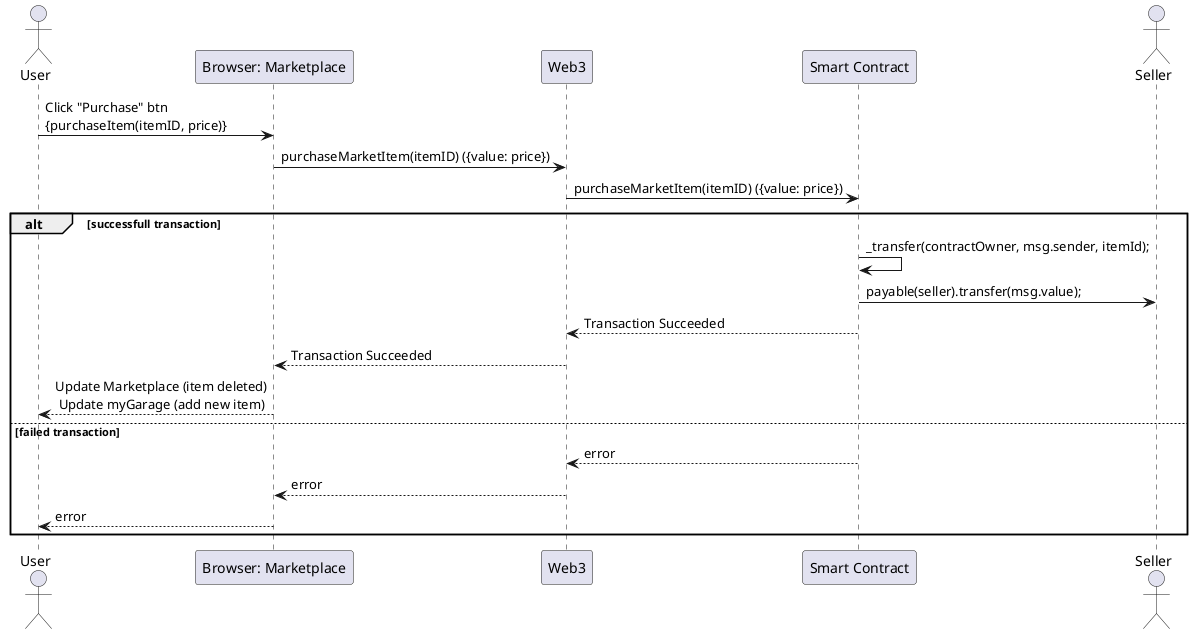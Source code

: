 @startuml PurchaseItemFromMarketplace

actor User
participant "Browser: Marketplace"
participant Web3
participant "Smart Contract"
actor Seller

User -> "Browser: Marketplace": Click "Purchase" btn \n{purchaseItem(itemID, price)}
"Browser: Marketplace" -> Web3: purchaseMarketItem(itemID) ({value: price}) 
Web3 -> "Smart Contract": purchaseMarketItem(itemID) ({value: price}) 

alt successfull transaction

    "Smart Contract" -> "Smart Contract": _transfer(contractOwner, msg.sender, itemId);
    "Smart Contract" -> Seller: payable(seller).transfer(msg.value);
    "Smart Contract" --> Web3: Transaction Succeeded
    Web3 --> "Browser: Marketplace": Transaction Succeeded 
    "Browser: Marketplace" --> User: Update Marketplace (item deleted)\n Update myGarage (add new item)

else failed transaction
    "Smart Contract" --> Web3: error
    Web3 --> "Browser: Marketplace": error
    "Browser: Marketplace" --> User: error
    end 

@enduml
